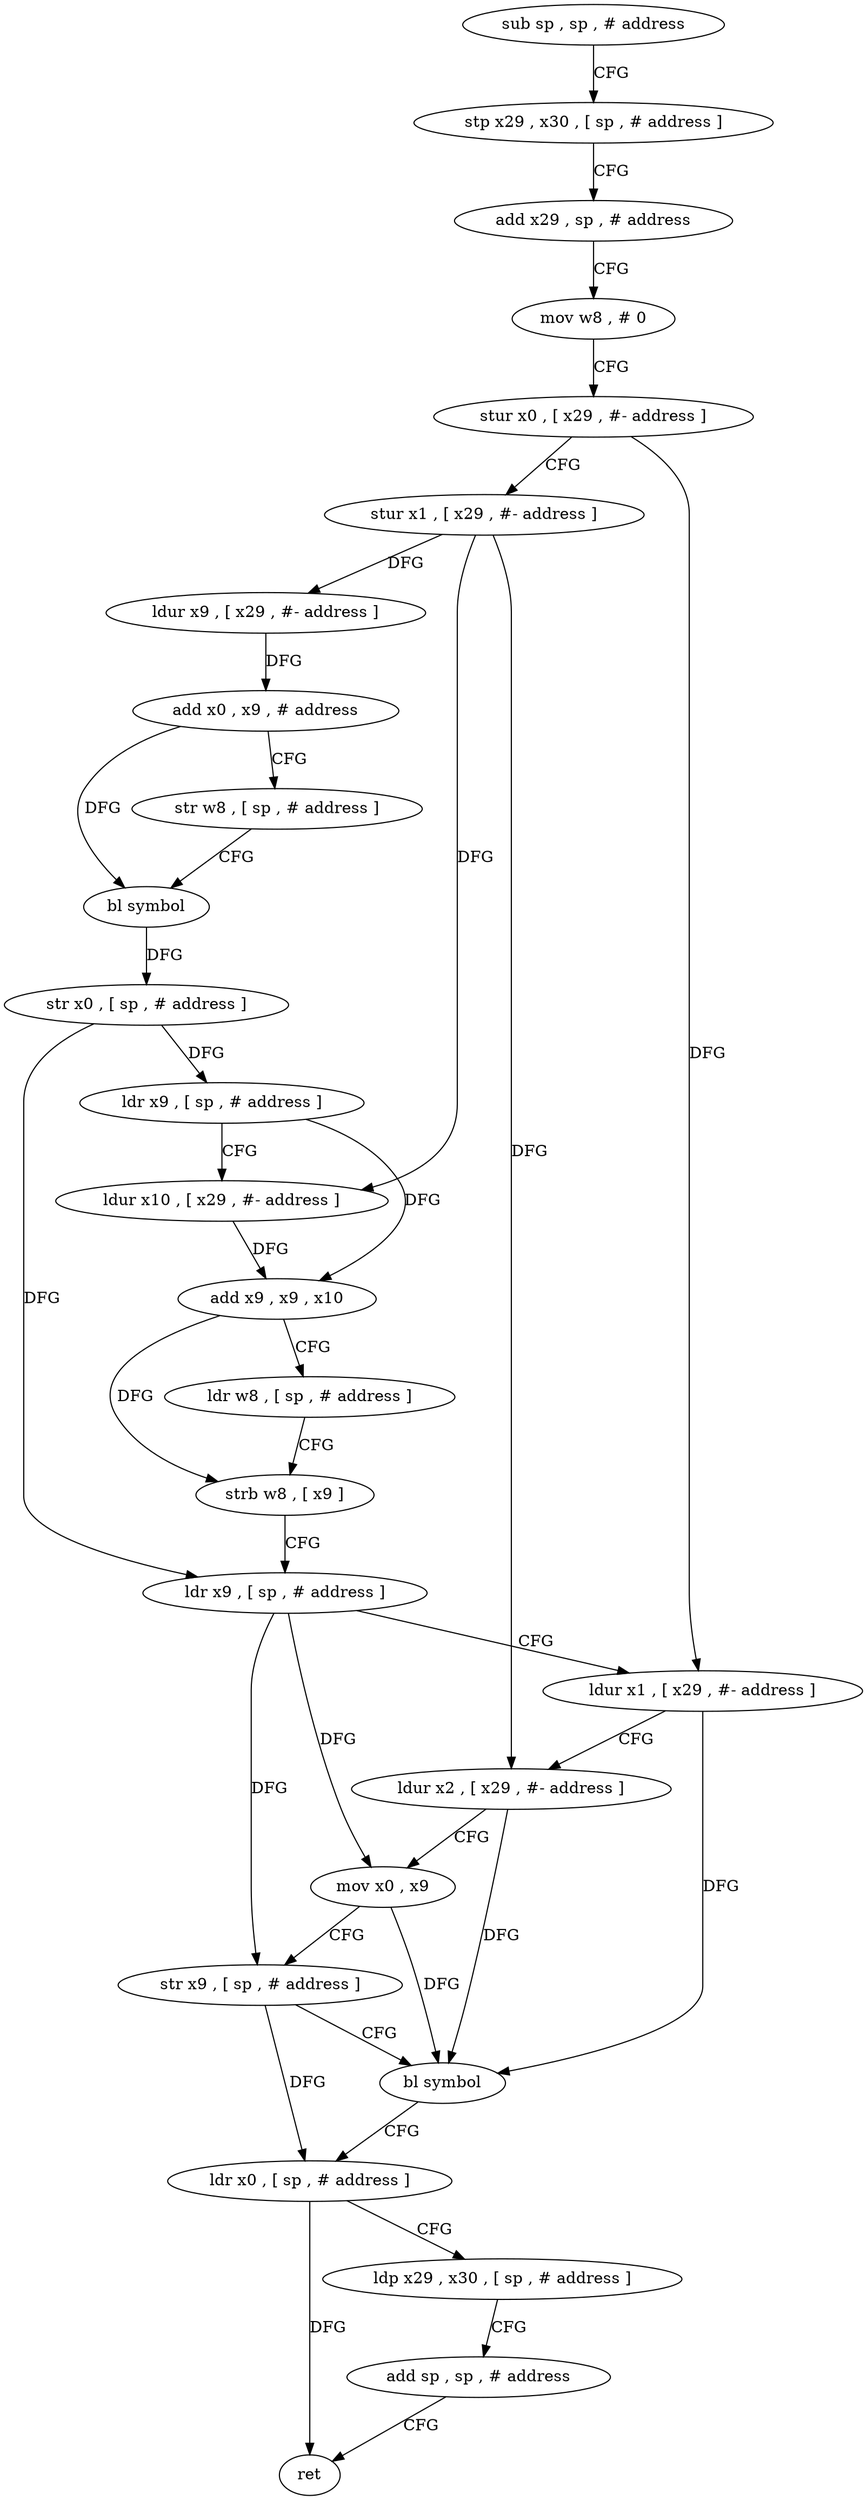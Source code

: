digraph "func" {
"4240188" [label = "sub sp , sp , # address" ]
"4240192" [label = "stp x29 , x30 , [ sp , # address ]" ]
"4240196" [label = "add x29 , sp , # address" ]
"4240200" [label = "mov w8 , # 0" ]
"4240204" [label = "stur x0 , [ x29 , #- address ]" ]
"4240208" [label = "stur x1 , [ x29 , #- address ]" ]
"4240212" [label = "ldur x9 , [ x29 , #- address ]" ]
"4240216" [label = "add x0 , x9 , # address" ]
"4240220" [label = "str w8 , [ sp , # address ]" ]
"4240224" [label = "bl symbol" ]
"4240228" [label = "str x0 , [ sp , # address ]" ]
"4240232" [label = "ldr x9 , [ sp , # address ]" ]
"4240236" [label = "ldur x10 , [ x29 , #- address ]" ]
"4240240" [label = "add x9 , x9 , x10" ]
"4240244" [label = "ldr w8 , [ sp , # address ]" ]
"4240248" [label = "strb w8 , [ x9 ]" ]
"4240252" [label = "ldr x9 , [ sp , # address ]" ]
"4240256" [label = "ldur x1 , [ x29 , #- address ]" ]
"4240260" [label = "ldur x2 , [ x29 , #- address ]" ]
"4240264" [label = "mov x0 , x9" ]
"4240268" [label = "str x9 , [ sp , # address ]" ]
"4240272" [label = "bl symbol" ]
"4240276" [label = "ldr x0 , [ sp , # address ]" ]
"4240280" [label = "ldp x29 , x30 , [ sp , # address ]" ]
"4240284" [label = "add sp , sp , # address" ]
"4240288" [label = "ret" ]
"4240188" -> "4240192" [ label = "CFG" ]
"4240192" -> "4240196" [ label = "CFG" ]
"4240196" -> "4240200" [ label = "CFG" ]
"4240200" -> "4240204" [ label = "CFG" ]
"4240204" -> "4240208" [ label = "CFG" ]
"4240204" -> "4240256" [ label = "DFG" ]
"4240208" -> "4240212" [ label = "DFG" ]
"4240208" -> "4240236" [ label = "DFG" ]
"4240208" -> "4240260" [ label = "DFG" ]
"4240212" -> "4240216" [ label = "DFG" ]
"4240216" -> "4240220" [ label = "CFG" ]
"4240216" -> "4240224" [ label = "DFG" ]
"4240220" -> "4240224" [ label = "CFG" ]
"4240224" -> "4240228" [ label = "DFG" ]
"4240228" -> "4240232" [ label = "DFG" ]
"4240228" -> "4240252" [ label = "DFG" ]
"4240232" -> "4240236" [ label = "CFG" ]
"4240232" -> "4240240" [ label = "DFG" ]
"4240236" -> "4240240" [ label = "DFG" ]
"4240240" -> "4240244" [ label = "CFG" ]
"4240240" -> "4240248" [ label = "DFG" ]
"4240244" -> "4240248" [ label = "CFG" ]
"4240248" -> "4240252" [ label = "CFG" ]
"4240252" -> "4240256" [ label = "CFG" ]
"4240252" -> "4240264" [ label = "DFG" ]
"4240252" -> "4240268" [ label = "DFG" ]
"4240256" -> "4240260" [ label = "CFG" ]
"4240256" -> "4240272" [ label = "DFG" ]
"4240260" -> "4240264" [ label = "CFG" ]
"4240260" -> "4240272" [ label = "DFG" ]
"4240264" -> "4240268" [ label = "CFG" ]
"4240264" -> "4240272" [ label = "DFG" ]
"4240268" -> "4240272" [ label = "CFG" ]
"4240268" -> "4240276" [ label = "DFG" ]
"4240272" -> "4240276" [ label = "CFG" ]
"4240276" -> "4240280" [ label = "CFG" ]
"4240276" -> "4240288" [ label = "DFG" ]
"4240280" -> "4240284" [ label = "CFG" ]
"4240284" -> "4240288" [ label = "CFG" ]
}
